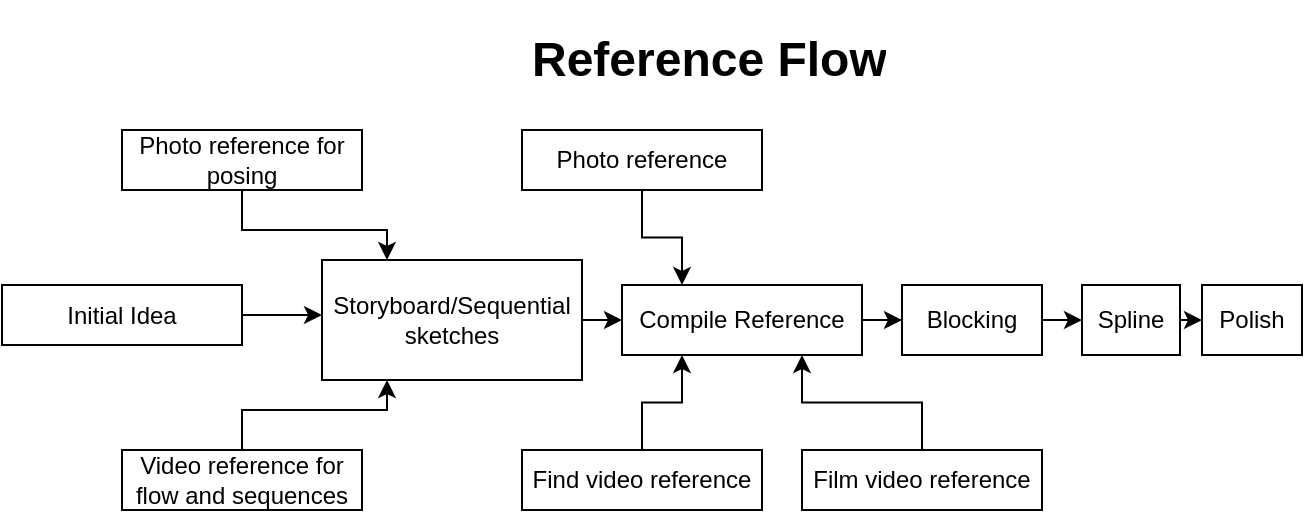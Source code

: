 <mxfile version="23.0.2" type="github">
  <diagram name="Page-1" id="2YBvvXClWsGukQMizWep">
    <mxGraphModel dx="1509" dy="785" grid="1" gridSize="10" guides="1" tooltips="1" connect="1" arrows="1" fold="1" page="1" pageScale="1" pageWidth="850" pageHeight="300" math="0" shadow="0">
      <root>
        <mxCell id="0" />
        <mxCell id="1" parent="0" />
        <mxCell id="QNOYLSBlTzt8TE4NTCWA-2" value="Initial Idea" style="rounded=0;whiteSpace=wrap;html=1;" vertex="1" parent="1">
          <mxGeometry x="70" y="142.5" width="120" height="30" as="geometry" />
        </mxCell>
        <mxCell id="QNOYLSBlTzt8TE4NTCWA-11" style="edgeStyle=orthogonalEdgeStyle;rounded=0;orthogonalLoop=1;jettySize=auto;html=1;exitX=1;exitY=0.5;exitDx=0;exitDy=0;entryX=0;entryY=0.5;entryDx=0;entryDy=0;" edge="1" parent="1" source="QNOYLSBlTzt8TE4NTCWA-3" target="QNOYLSBlTzt8TE4NTCWA-10">
          <mxGeometry relative="1" as="geometry" />
        </mxCell>
        <mxCell id="QNOYLSBlTzt8TE4NTCWA-3" value="Storyboard/Sequential sketches" style="rounded=0;whiteSpace=wrap;html=1;" vertex="1" parent="1">
          <mxGeometry x="230" y="130" width="130" height="60" as="geometry" />
        </mxCell>
        <mxCell id="QNOYLSBlTzt8TE4NTCWA-7" style="edgeStyle=orthogonalEdgeStyle;rounded=0;orthogonalLoop=1;jettySize=auto;html=1;entryX=0.25;entryY=0;entryDx=0;entryDy=0;" edge="1" parent="1" source="QNOYLSBlTzt8TE4NTCWA-6" target="QNOYLSBlTzt8TE4NTCWA-3">
          <mxGeometry relative="1" as="geometry" />
        </mxCell>
        <mxCell id="QNOYLSBlTzt8TE4NTCWA-6" value="Photo reference for posing" style="rounded=0;whiteSpace=wrap;html=1;" vertex="1" parent="1">
          <mxGeometry x="130" y="65" width="120" height="30" as="geometry" />
        </mxCell>
        <mxCell id="QNOYLSBlTzt8TE4NTCWA-9" style="edgeStyle=orthogonalEdgeStyle;rounded=0;orthogonalLoop=1;jettySize=auto;html=1;exitX=0.5;exitY=0;exitDx=0;exitDy=0;entryX=0.25;entryY=1;entryDx=0;entryDy=0;" edge="1" parent="1" source="QNOYLSBlTzt8TE4NTCWA-8" target="QNOYLSBlTzt8TE4NTCWA-3">
          <mxGeometry relative="1" as="geometry" />
        </mxCell>
        <mxCell id="QNOYLSBlTzt8TE4NTCWA-8" value="Video reference for flow and sequences" style="rounded=0;whiteSpace=wrap;html=1;" vertex="1" parent="1">
          <mxGeometry x="130" y="225" width="120" height="30" as="geometry" />
        </mxCell>
        <mxCell id="QNOYLSBlTzt8TE4NTCWA-22" style="edgeStyle=orthogonalEdgeStyle;rounded=0;orthogonalLoop=1;jettySize=auto;html=1;entryX=0;entryY=0.5;entryDx=0;entryDy=0;" edge="1" parent="1" source="QNOYLSBlTzt8TE4NTCWA-10" target="QNOYLSBlTzt8TE4NTCWA-19">
          <mxGeometry relative="1" as="geometry" />
        </mxCell>
        <mxCell id="QNOYLSBlTzt8TE4NTCWA-10" value="Compile Reference" style="rounded=0;whiteSpace=wrap;html=1;" vertex="1" parent="1">
          <mxGeometry x="380" y="142.5" width="120" height="35" as="geometry" />
        </mxCell>
        <mxCell id="QNOYLSBlTzt8TE4NTCWA-16" style="edgeStyle=orthogonalEdgeStyle;rounded=0;orthogonalLoop=1;jettySize=auto;html=1;exitX=0.5;exitY=1;exitDx=0;exitDy=0;entryX=0.25;entryY=0;entryDx=0;entryDy=0;" edge="1" parent="1" source="QNOYLSBlTzt8TE4NTCWA-12" target="QNOYLSBlTzt8TE4NTCWA-10">
          <mxGeometry relative="1" as="geometry" />
        </mxCell>
        <mxCell id="QNOYLSBlTzt8TE4NTCWA-12" value="Photo reference" style="rounded=0;whiteSpace=wrap;html=1;" vertex="1" parent="1">
          <mxGeometry x="330" y="65" width="120" height="30" as="geometry" />
        </mxCell>
        <mxCell id="QNOYLSBlTzt8TE4NTCWA-14" style="edgeStyle=orthogonalEdgeStyle;rounded=0;orthogonalLoop=1;jettySize=auto;html=1;entryX=0.25;entryY=1;entryDx=0;entryDy=0;" edge="1" parent="1" source="QNOYLSBlTzt8TE4NTCWA-13" target="QNOYLSBlTzt8TE4NTCWA-10">
          <mxGeometry relative="1" as="geometry" />
        </mxCell>
        <mxCell id="QNOYLSBlTzt8TE4NTCWA-13" value="Find video reference" style="rounded=0;whiteSpace=wrap;html=1;" vertex="1" parent="1">
          <mxGeometry x="330" y="225" width="120" height="30" as="geometry" />
        </mxCell>
        <mxCell id="QNOYLSBlTzt8TE4NTCWA-18" style="edgeStyle=orthogonalEdgeStyle;rounded=0;orthogonalLoop=1;jettySize=auto;html=1;entryX=0.75;entryY=1;entryDx=0;entryDy=0;" edge="1" parent="1" source="QNOYLSBlTzt8TE4NTCWA-17" target="QNOYLSBlTzt8TE4NTCWA-10">
          <mxGeometry relative="1" as="geometry" />
        </mxCell>
        <mxCell id="QNOYLSBlTzt8TE4NTCWA-17" value="Film video reference" style="rounded=0;whiteSpace=wrap;html=1;" vertex="1" parent="1">
          <mxGeometry x="470" y="225" width="120" height="30" as="geometry" />
        </mxCell>
        <mxCell id="QNOYLSBlTzt8TE4NTCWA-25" style="edgeStyle=orthogonalEdgeStyle;rounded=0;orthogonalLoop=1;jettySize=auto;html=1;exitX=1;exitY=0.5;exitDx=0;exitDy=0;entryX=0;entryY=0.5;entryDx=0;entryDy=0;" edge="1" parent="1" source="QNOYLSBlTzt8TE4NTCWA-19" target="QNOYLSBlTzt8TE4NTCWA-20">
          <mxGeometry relative="1" as="geometry" />
        </mxCell>
        <mxCell id="QNOYLSBlTzt8TE4NTCWA-19" value="Blocking" style="rounded=0;whiteSpace=wrap;html=1;" vertex="1" parent="1">
          <mxGeometry x="520" y="142.5" width="70" height="35" as="geometry" />
        </mxCell>
        <mxCell id="QNOYLSBlTzt8TE4NTCWA-26" style="edgeStyle=orthogonalEdgeStyle;rounded=0;orthogonalLoop=1;jettySize=auto;html=1;exitX=1;exitY=0.5;exitDx=0;exitDy=0;entryX=0;entryY=0.5;entryDx=0;entryDy=0;" edge="1" parent="1" source="QNOYLSBlTzt8TE4NTCWA-20" target="QNOYLSBlTzt8TE4NTCWA-21">
          <mxGeometry relative="1" as="geometry" />
        </mxCell>
        <mxCell id="QNOYLSBlTzt8TE4NTCWA-20" value="Spline" style="rounded=0;whiteSpace=wrap;html=1;" vertex="1" parent="1">
          <mxGeometry x="610" y="142.5" width="49" height="35" as="geometry" />
        </mxCell>
        <mxCell id="QNOYLSBlTzt8TE4NTCWA-21" value="Polish" style="rounded=0;whiteSpace=wrap;html=1;" vertex="1" parent="1">
          <mxGeometry x="670" y="142.5" width="50" height="35" as="geometry" />
        </mxCell>
        <mxCell id="QNOYLSBlTzt8TE4NTCWA-28" value="&lt;h1&gt;Reference Flow&lt;/h1&gt;" style="text;html=1;strokeColor=none;fillColor=none;spacing=5;spacingTop=-20;whiteSpace=wrap;overflow=hidden;rounded=0;" vertex="1" parent="1">
          <mxGeometry x="330" y="10" width="190" height="120" as="geometry" />
        </mxCell>
        <mxCell id="QNOYLSBlTzt8TE4NTCWA-30" style="edgeStyle=orthogonalEdgeStyle;rounded=0;orthogonalLoop=1;jettySize=auto;html=1;exitX=1;exitY=0.5;exitDx=0;exitDy=0;entryX=0;entryY=0.459;entryDx=0;entryDy=0;entryPerimeter=0;" edge="1" parent="1" source="QNOYLSBlTzt8TE4NTCWA-2" target="QNOYLSBlTzt8TE4NTCWA-3">
          <mxGeometry relative="1" as="geometry" />
        </mxCell>
      </root>
    </mxGraphModel>
  </diagram>
</mxfile>
